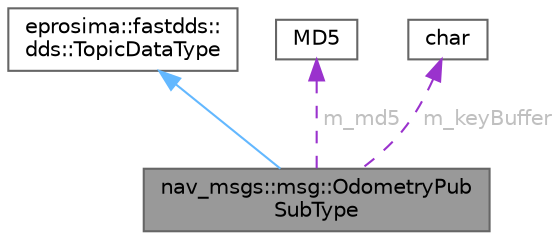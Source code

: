 digraph "nav_msgs::msg::OdometryPubSubType"
{
 // INTERACTIVE_SVG=YES
 // LATEX_PDF_SIZE
  bgcolor="transparent";
  edge [fontname=Helvetica,fontsize=10,labelfontname=Helvetica,labelfontsize=10];
  node [fontname=Helvetica,fontsize=10,shape=box,height=0.2,width=0.4];
  Node1 [id="Node000001",label="nav_msgs::msg::OdometryPub\lSubType",height=0.2,width=0.4,color="gray40", fillcolor="grey60", style="filled", fontcolor="black",tooltip="This class represents the TopicDataType of the type Odometry defined by the user in the IDL file."];
  Node2 -> Node1 [id="edge1_Node000001_Node000002",dir="back",color="steelblue1",style="solid",tooltip=" "];
  Node2 [id="Node000002",label="eprosima::fastdds::\ldds::TopicDataType",height=0.2,width=0.4,color="gray40", fillcolor="white", style="filled",tooltip=" "];
  Node3 -> Node1 [id="edge2_Node000001_Node000003",dir="back",color="darkorchid3",style="dashed",tooltip=" ",label=" m_md5",fontcolor="grey" ];
  Node3 [id="Node000003",label="MD5",height=0.2,width=0.4,color="gray40", fillcolor="white", style="filled",tooltip=" "];
  Node4 -> Node1 [id="edge3_Node000001_Node000004",dir="back",color="darkorchid3",style="dashed",tooltip=" ",label=" m_keyBuffer",fontcolor="grey" ];
  Node4 [id="Node000004",label="char",height=0.2,width=0.4,color="gray40", fillcolor="white", style="filled",tooltip=" "];
}
